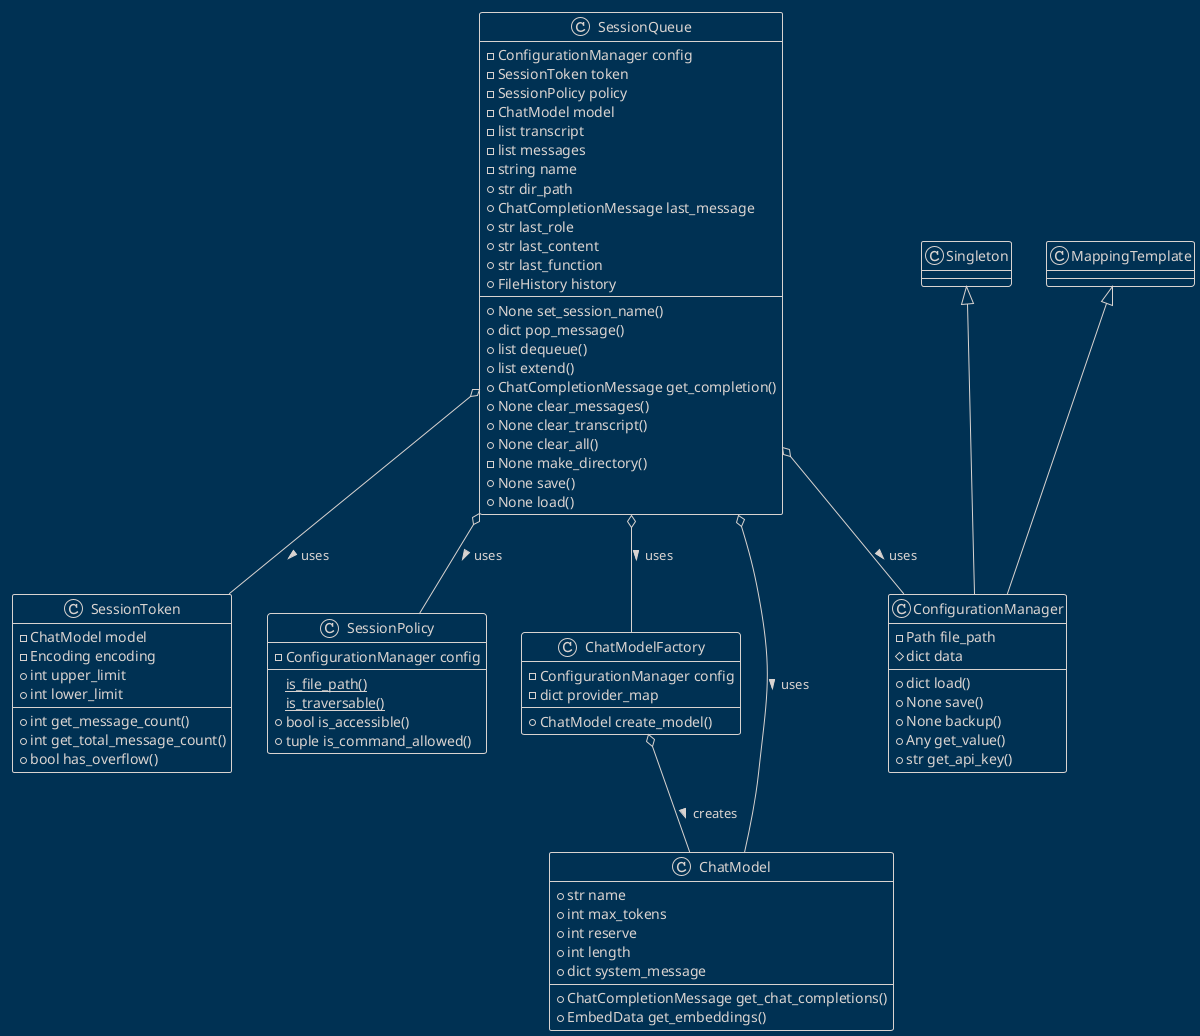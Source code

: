 @startuml SessionQueue
!theme blueprint

' Define classes

class SessionQueue {
  - ConfigurationManager config
  - SessionToken token
  - SessionPolicy policy
  - ChatModel model
  - list transcript
  - list messages
  - string name
  + str dir_path
  + ChatCompletionMessage last_message
  + str last_role
  + str last_content
  + str last_function
  + FileHistory history
  + None set_session_name()
  + dict pop_message()
  + list dequeue()
  + list extend()
  + ChatCompletionMessage get_completion()
  + None clear_messages()
  + None clear_transcript()
  + None clear_all()
  - None make_directory()
  + None save()
  + None load()
}

class ConfigurationManager extends Singleton, MappingTemplate {
  - Path file_path
  # dict data
  + dict load()
  + None save()
  + None backup()
  + Any get_value()
  + str get_api_key()
}

class SessionToken {
  - ChatModel model
  - Encoding encoding
  + int upper_limit
  + int lower_limit
  + int get_message_count()
  + int get_total_message_count()
  + bool has_overflow()
}

class SessionPolicy {
  - ConfigurationManager config
  {static} is_file_path()
  {static} is_traversable()
  + bool is_accessible()
  + tuple is_command_allowed()
}

class ChatModelFactory {
  - ConfigurationManager config
  - dict provider_map
  + ChatModel create_model()
}

class ChatModel {
  + str name
  + int max_tokens
  + int reserve
  + int length
  + dict system_message
  + ChatCompletionMessage get_chat_completions()
  + EmbedData get_embeddings()
}

' Define relationships

SessionQueue o-- ConfigurationManager : uses >
SessionQueue o-- SessionToken : uses >
SessionQueue o-- SessionPolicy : uses >
SessionQueue o-- ChatModel : uses >
ChatModelFactory o-- ChatModel : creates >
SessionQueue o-- ChatModelFactory : uses >
@enduml
